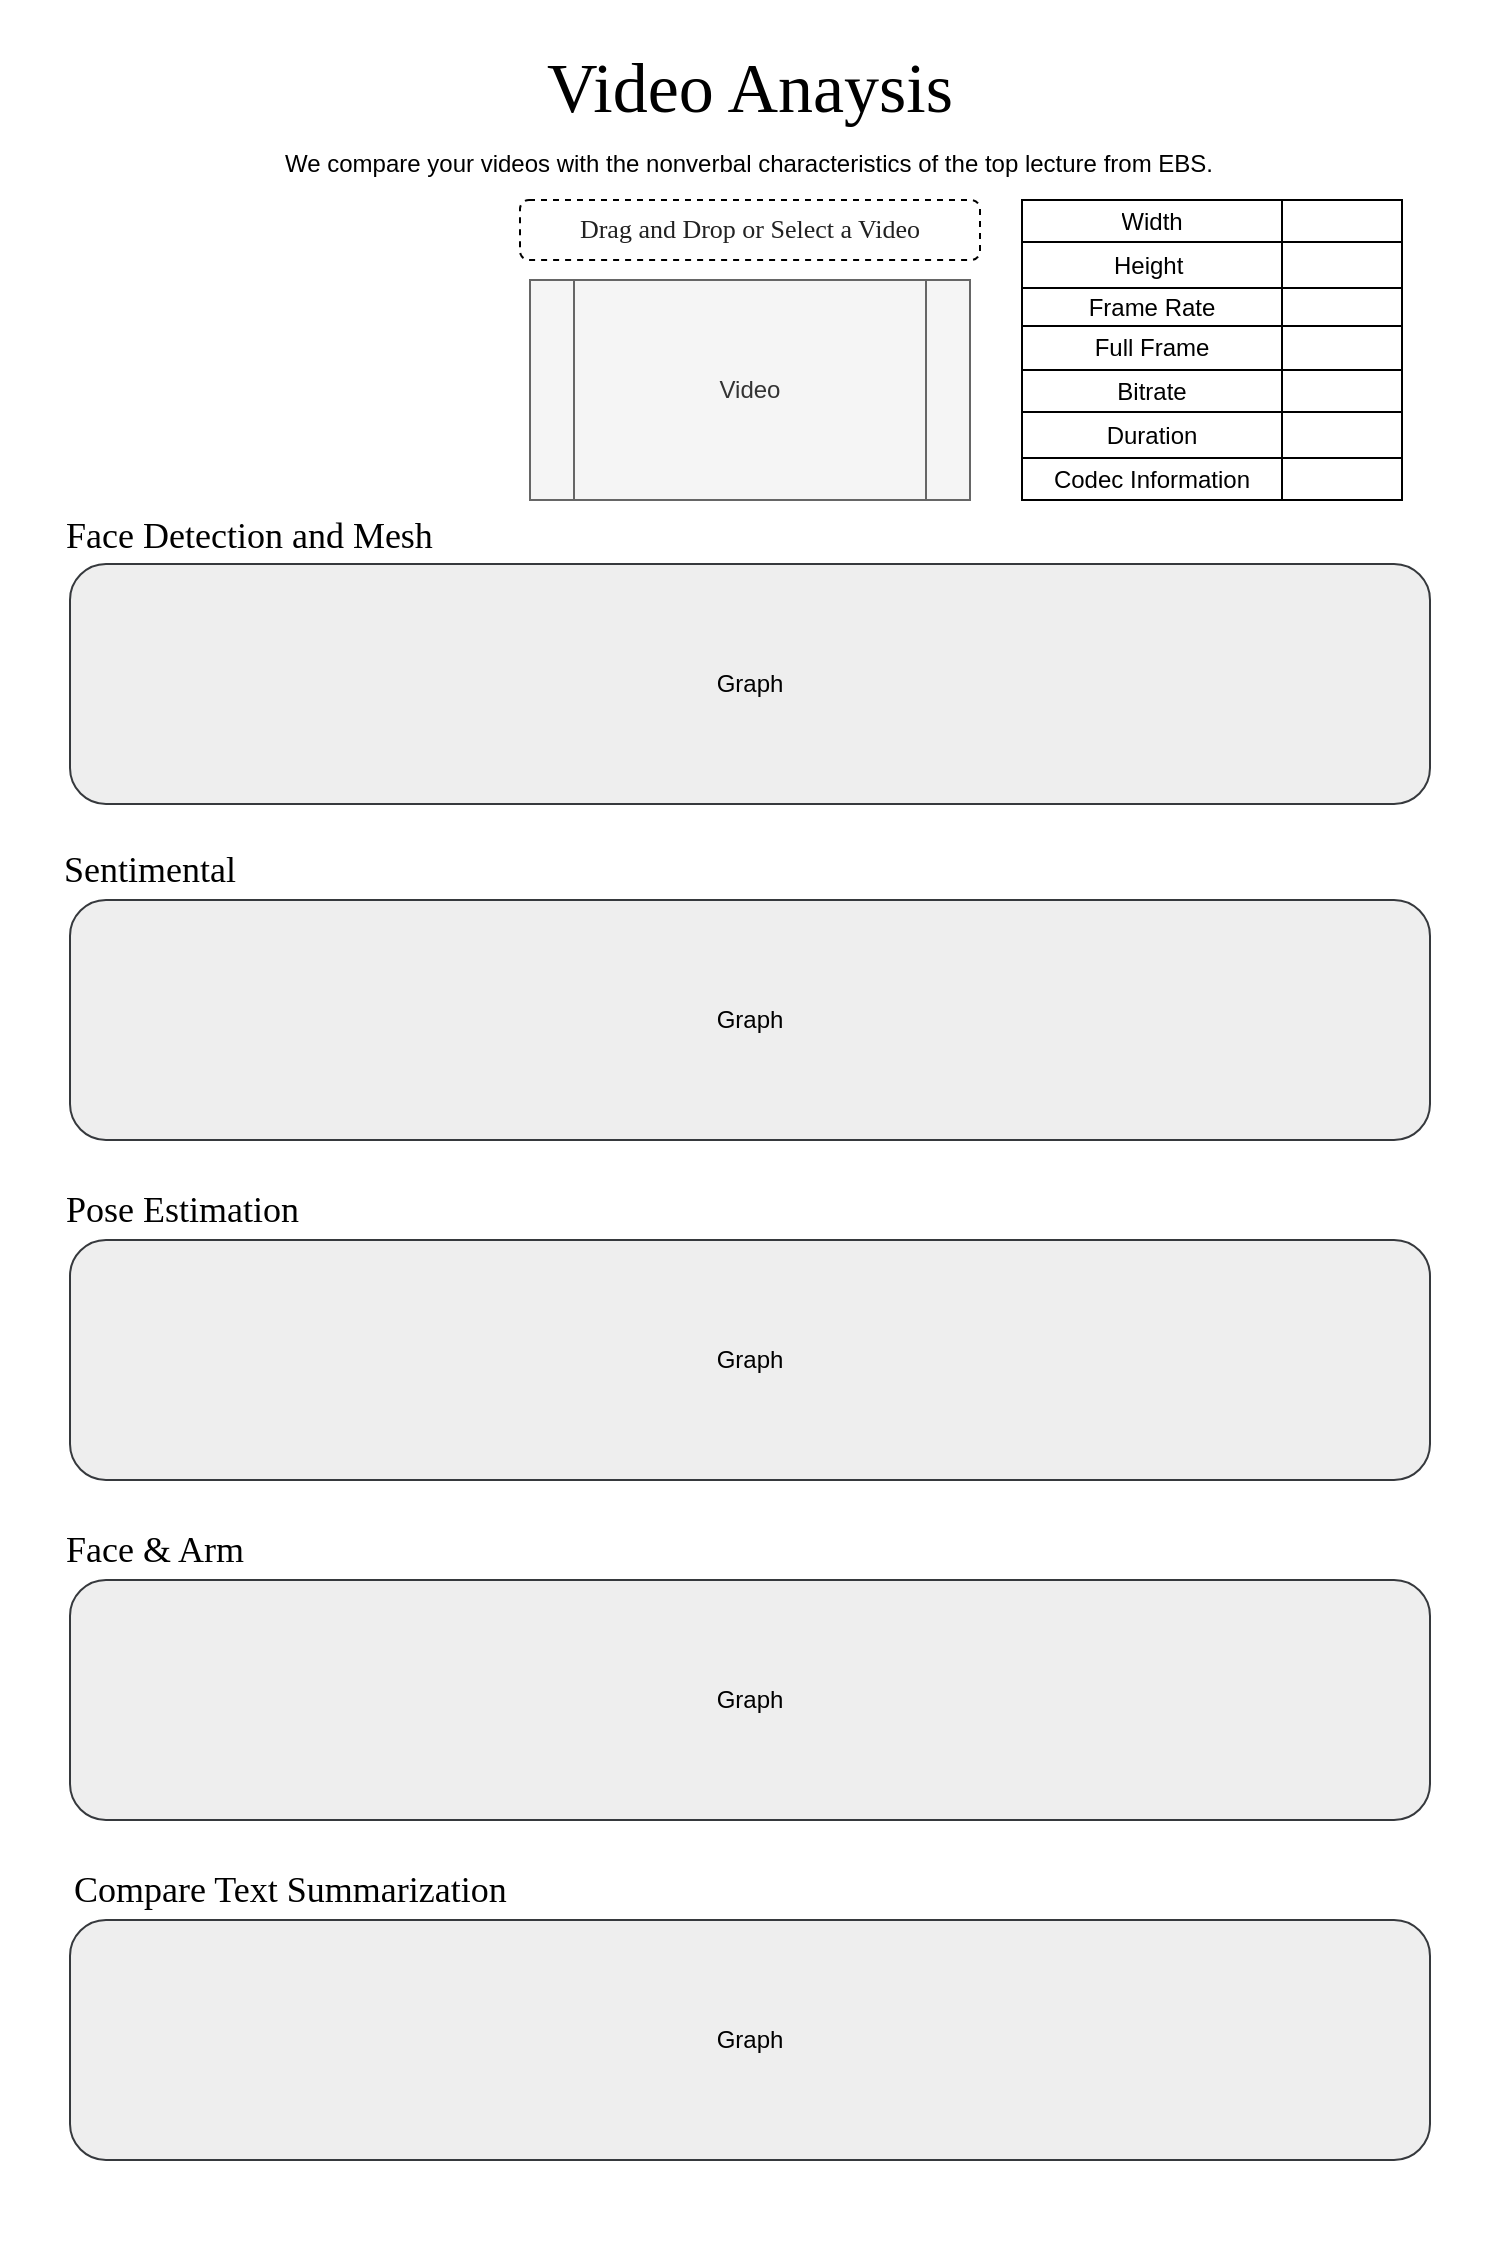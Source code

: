 <mxfile version="22.1.19" type="google">
  <diagram name="페이지-1" id="W81MjS3JdOIW0sK6KqG9">
    <mxGraphModel grid="1" page="1" gridSize="10" guides="1" tooltips="1" connect="1" arrows="1" fold="1" pageScale="1" pageWidth="827" pageHeight="1169" math="0" shadow="0">
      <root>
        <mxCell id="0" />
        <mxCell id="1" parent="0" />
        <mxCell id="hTMQAZU4Wzq6zMqW2UKY-2" value="" style="rounded=0;whiteSpace=wrap;html=1;strokeColor=none;" vertex="1" parent="1">
          <mxGeometry x="39" y="30" width="750" height="1120" as="geometry" />
        </mxCell>
        <mxCell id="hTMQAZU4Wzq6zMqW2UKY-9" value="&lt;font face=&quot;Verdana&quot; style=&quot;font-size: 35px;&quot;&gt;Video Anaysis&lt;/font&gt;" style="text;html=1;strokeColor=none;fillColor=none;align=center;verticalAlign=middle;whiteSpace=wrap;rounded=0;" vertex="1" parent="1">
          <mxGeometry x="231" y="59" width="366" height="30" as="geometry" />
        </mxCell>
        <mxCell id="hTMQAZU4Wzq6zMqW2UKY-11" value="&lt;pre style=&quot;box-sizing: unset; line-height: 16.25px; padding: 0 var(--jp-code-padding); color: rgb(33, 33, 33); font-size: 13px; text-align: start;&quot;&gt;&lt;font face=&quot;Verdana&quot;&gt;Drag and Drop or Select a Video&lt;/font&gt;&lt;/pre&gt;" style="rounded=1;whiteSpace=wrap;html=1;dashed=1;" vertex="1" parent="1">
          <mxGeometry x="299" y="130" width="230" height="30" as="geometry" />
        </mxCell>
        <mxCell id="hTMQAZU4Wzq6zMqW2UKY-22" value="Video" style="shape=process;whiteSpace=wrap;html=1;backgroundOutline=1;fillColor=#f5f5f5;strokeColor=#666666;fontColor=#333333;" vertex="1" parent="1">
          <mxGeometry x="304" y="170" width="220" height="110" as="geometry" />
        </mxCell>
        <mxCell id="hTMQAZU4Wzq6zMqW2UKY-23" value="&lt;font face=&quot;Verdana&quot; style=&quot;font-size: 18px;&quot;&gt;Face Detection and Mesh&lt;/font&gt;" style="text;html=1;strokeColor=none;fillColor=none;align=left;verticalAlign=middle;whiteSpace=wrap;rounded=0;" vertex="1" parent="1">
          <mxGeometry x="70" y="283" width="366" height="30" as="geometry" />
        </mxCell>
        <mxCell id="hTMQAZU4Wzq6zMqW2UKY-24" value="&lt;font face=&quot;Verdana&quot; style=&quot;font-size: 18px;&quot;&gt;Sentimental&lt;/font&gt;" style="text;html=1;strokeColor=none;fillColor=none;align=left;verticalAlign=middle;whiteSpace=wrap;rounded=0;" vertex="1" parent="1">
          <mxGeometry x="69" y="450" width="366" height="30" as="geometry" />
        </mxCell>
        <mxCell id="hTMQAZU4Wzq6zMqW2UKY-25" value="&lt;font face=&quot;Verdana&quot;&gt;&lt;span style=&quot;font-size: 18px;&quot;&gt;Pose Estimation&lt;/span&gt;&lt;/font&gt;" style="text;html=1;strokeColor=none;fillColor=none;align=left;verticalAlign=middle;whiteSpace=wrap;rounded=0;" vertex="1" parent="1">
          <mxGeometry x="70" y="620" width="366" height="30" as="geometry" />
        </mxCell>
        <mxCell id="hTMQAZU4Wzq6zMqW2UKY-26" value="&lt;font face=&quot;Verdana&quot; style=&quot;font-size: 18px;&quot;&gt;Face &amp;amp; Arm&lt;/font&gt;" style="text;html=1;strokeColor=none;fillColor=none;align=left;verticalAlign=middle;whiteSpace=wrap;rounded=0;" vertex="1" parent="1">
          <mxGeometry x="70" y="790" width="366" height="30" as="geometry" />
        </mxCell>
        <mxCell id="hTMQAZU4Wzq6zMqW2UKY-27" value="Graph" style="rounded=1;whiteSpace=wrap;html=1;fillColor=#eeeeee;strokeColor=#36393d;" vertex="1" parent="1">
          <mxGeometry x="74" y="312" width="680" height="120" as="geometry" />
        </mxCell>
        <mxCell id="hTMQAZU4Wzq6zMqW2UKY-28" value="Graph" style="rounded=1;whiteSpace=wrap;html=1;fillColor=#eeeeee;strokeColor=#36393d;" vertex="1" parent="1">
          <mxGeometry x="74" y="480" width="680" height="120" as="geometry" />
        </mxCell>
        <mxCell id="hTMQAZU4Wzq6zMqW2UKY-29" value="Graph" style="rounded=1;whiteSpace=wrap;html=1;fillColor=#eeeeee;strokeColor=#36393d;" vertex="1" parent="1">
          <mxGeometry x="74" y="650" width="680" height="120" as="geometry" />
        </mxCell>
        <mxCell id="hTMQAZU4Wzq6zMqW2UKY-30" value="Graph" style="rounded=1;whiteSpace=wrap;html=1;fillColor=#eeeeee;strokeColor=#36393d;" vertex="1" parent="1">
          <mxGeometry x="74.0" y="820" width="680" height="120" as="geometry" />
        </mxCell>
        <mxCell id="hTMQAZU4Wzq6zMqW2UKY-41" value="We compare your videos with the nonverbal characteristics of the top lecture from EBS." style="text;html=1;strokeColor=none;fillColor=none;align=center;verticalAlign=middle;whiteSpace=wrap;rounded=0;" vertex="1" parent="1">
          <mxGeometry x="136" y="97" width="555" height="30" as="geometry" />
        </mxCell>
        <mxCell id="QDtZ6Q7ibib3V8YT7qeu-17" value="" style="shape=table;startSize=0;container=1;collapsible=0;childLayout=tableLayout;" vertex="1" parent="1">
          <mxGeometry x="550" y="130" width="190" height="150" as="geometry" />
        </mxCell>
        <mxCell id="QDtZ6Q7ibib3V8YT7qeu-18" value="" style="shape=tableRow;horizontal=0;startSize=0;swimlaneHead=0;swimlaneBody=0;strokeColor=inherit;top=0;left=0;bottom=0;right=0;collapsible=0;dropTarget=0;fillColor=none;points=[[0,0.5],[1,0.5]];portConstraint=eastwest;" vertex="1" parent="QDtZ6Q7ibib3V8YT7qeu-17">
          <mxGeometry width="190" height="21" as="geometry" />
        </mxCell>
        <mxCell id="QDtZ6Q7ibib3V8YT7qeu-19" value="Width" style="shape=partialRectangle;html=1;whiteSpace=wrap;connectable=0;strokeColor=inherit;overflow=hidden;fillColor=none;top=0;left=0;bottom=0;right=0;pointerEvents=1;" vertex="1" parent="QDtZ6Q7ibib3V8YT7qeu-18">
          <mxGeometry width="130" height="21" as="geometry">
            <mxRectangle width="130" height="21" as="alternateBounds" />
          </mxGeometry>
        </mxCell>
        <mxCell id="QDtZ6Q7ibib3V8YT7qeu-20" value="" style="shape=partialRectangle;html=1;whiteSpace=wrap;connectable=0;strokeColor=inherit;overflow=hidden;fillColor=none;top=0;left=0;bottom=0;right=0;pointerEvents=1;" vertex="1" parent="QDtZ6Q7ibib3V8YT7qeu-18">
          <mxGeometry x="130" width="60" height="21" as="geometry">
            <mxRectangle width="60" height="21" as="alternateBounds" />
          </mxGeometry>
        </mxCell>
        <mxCell id="QDtZ6Q7ibib3V8YT7qeu-21" value="" style="shape=tableRow;horizontal=0;startSize=0;swimlaneHead=0;swimlaneBody=0;strokeColor=inherit;top=0;left=0;bottom=0;right=0;collapsible=0;dropTarget=0;fillColor=none;points=[[0,0.5],[1,0.5]];portConstraint=eastwest;" vertex="1" parent="QDtZ6Q7ibib3V8YT7qeu-17">
          <mxGeometry y="21" width="190" height="23" as="geometry" />
        </mxCell>
        <mxCell id="QDtZ6Q7ibib3V8YT7qeu-22" value="Height&amp;nbsp;" style="shape=partialRectangle;html=1;whiteSpace=wrap;connectable=0;strokeColor=inherit;overflow=hidden;fillColor=none;top=0;left=0;bottom=0;right=0;pointerEvents=1;" vertex="1" parent="QDtZ6Q7ibib3V8YT7qeu-21">
          <mxGeometry width="130" height="23" as="geometry">
            <mxRectangle width="130" height="23" as="alternateBounds" />
          </mxGeometry>
        </mxCell>
        <mxCell id="QDtZ6Q7ibib3V8YT7qeu-23" value="" style="shape=partialRectangle;html=1;whiteSpace=wrap;connectable=0;strokeColor=inherit;overflow=hidden;fillColor=none;top=0;left=0;bottom=0;right=0;pointerEvents=1;" vertex="1" parent="QDtZ6Q7ibib3V8YT7qeu-21">
          <mxGeometry x="130" width="60" height="23" as="geometry">
            <mxRectangle width="60" height="23" as="alternateBounds" />
          </mxGeometry>
        </mxCell>
        <mxCell id="QDtZ6Q7ibib3V8YT7qeu-24" value="" style="shape=tableRow;horizontal=0;startSize=0;swimlaneHead=0;swimlaneBody=0;strokeColor=inherit;top=0;left=0;bottom=0;right=0;collapsible=0;dropTarget=0;fillColor=none;points=[[0,0.5],[1,0.5]];portConstraint=eastwest;" vertex="1" parent="QDtZ6Q7ibib3V8YT7qeu-17">
          <mxGeometry y="44" width="190" height="19" as="geometry" />
        </mxCell>
        <mxCell id="QDtZ6Q7ibib3V8YT7qeu-25" value="Frame Rate" style="shape=partialRectangle;html=1;whiteSpace=wrap;connectable=0;strokeColor=inherit;overflow=hidden;fillColor=none;top=0;left=0;bottom=0;right=0;pointerEvents=1;" vertex="1" parent="QDtZ6Q7ibib3V8YT7qeu-24">
          <mxGeometry width="130" height="19" as="geometry">
            <mxRectangle width="130" height="19" as="alternateBounds" />
          </mxGeometry>
        </mxCell>
        <mxCell id="QDtZ6Q7ibib3V8YT7qeu-26" value="" style="shape=partialRectangle;html=1;whiteSpace=wrap;connectable=0;strokeColor=inherit;overflow=hidden;fillColor=none;top=0;left=0;bottom=0;right=0;pointerEvents=1;" vertex="1" parent="QDtZ6Q7ibib3V8YT7qeu-24">
          <mxGeometry x="130" width="60" height="19" as="geometry">
            <mxRectangle width="60" height="19" as="alternateBounds" />
          </mxGeometry>
        </mxCell>
        <mxCell id="QDtZ6Q7ibib3V8YT7qeu-27" value="" style="shape=tableRow;horizontal=0;startSize=0;swimlaneHead=0;swimlaneBody=0;strokeColor=inherit;top=0;left=0;bottom=0;right=0;collapsible=0;dropTarget=0;fillColor=none;points=[[0,0.5],[1,0.5]];portConstraint=eastwest;" vertex="1" parent="QDtZ6Q7ibib3V8YT7qeu-17">
          <mxGeometry y="63" width="190" height="22" as="geometry" />
        </mxCell>
        <mxCell id="QDtZ6Q7ibib3V8YT7qeu-28" value="Full Frame" style="shape=partialRectangle;html=1;whiteSpace=wrap;connectable=0;strokeColor=inherit;overflow=hidden;fillColor=none;top=0;left=0;bottom=0;right=0;pointerEvents=1;" vertex="1" parent="QDtZ6Q7ibib3V8YT7qeu-27">
          <mxGeometry width="130" height="22" as="geometry">
            <mxRectangle width="130" height="22" as="alternateBounds" />
          </mxGeometry>
        </mxCell>
        <mxCell id="QDtZ6Q7ibib3V8YT7qeu-29" value="" style="shape=partialRectangle;html=1;whiteSpace=wrap;connectable=0;strokeColor=inherit;overflow=hidden;fillColor=none;top=0;left=0;bottom=0;right=0;pointerEvents=1;" vertex="1" parent="QDtZ6Q7ibib3V8YT7qeu-27">
          <mxGeometry x="130" width="60" height="22" as="geometry">
            <mxRectangle width="60" height="22" as="alternateBounds" />
          </mxGeometry>
        </mxCell>
        <mxCell id="QDtZ6Q7ibib3V8YT7qeu-30" value="" style="shape=tableRow;horizontal=0;startSize=0;swimlaneHead=0;swimlaneBody=0;strokeColor=inherit;top=0;left=0;bottom=0;right=0;collapsible=0;dropTarget=0;fillColor=none;points=[[0,0.5],[1,0.5]];portConstraint=eastwest;" vertex="1" parent="QDtZ6Q7ibib3V8YT7qeu-17">
          <mxGeometry y="85" width="190" height="21" as="geometry" />
        </mxCell>
        <mxCell id="QDtZ6Q7ibib3V8YT7qeu-31" value="Bitrate" style="shape=partialRectangle;html=1;whiteSpace=wrap;connectable=0;strokeColor=inherit;overflow=hidden;fillColor=none;top=0;left=0;bottom=0;right=0;pointerEvents=1;" vertex="1" parent="QDtZ6Q7ibib3V8YT7qeu-30">
          <mxGeometry width="130" height="21" as="geometry">
            <mxRectangle width="130" height="21" as="alternateBounds" />
          </mxGeometry>
        </mxCell>
        <mxCell id="QDtZ6Q7ibib3V8YT7qeu-32" value="" style="shape=partialRectangle;html=1;whiteSpace=wrap;connectable=0;strokeColor=inherit;overflow=hidden;fillColor=none;top=0;left=0;bottom=0;right=0;pointerEvents=1;" vertex="1" parent="QDtZ6Q7ibib3V8YT7qeu-30">
          <mxGeometry x="130" width="60" height="21" as="geometry">
            <mxRectangle width="60" height="21" as="alternateBounds" />
          </mxGeometry>
        </mxCell>
        <mxCell id="QDtZ6Q7ibib3V8YT7qeu-33" value="" style="shape=tableRow;horizontal=0;startSize=0;swimlaneHead=0;swimlaneBody=0;strokeColor=inherit;top=0;left=0;bottom=0;right=0;collapsible=0;dropTarget=0;fillColor=none;points=[[0,0.5],[1,0.5]];portConstraint=eastwest;" vertex="1" parent="QDtZ6Q7ibib3V8YT7qeu-17">
          <mxGeometry y="106" width="190" height="23" as="geometry" />
        </mxCell>
        <mxCell id="QDtZ6Q7ibib3V8YT7qeu-34" value="Duration" style="shape=partialRectangle;html=1;whiteSpace=wrap;connectable=0;strokeColor=inherit;overflow=hidden;fillColor=none;top=0;left=0;bottom=0;right=0;pointerEvents=1;" vertex="1" parent="QDtZ6Q7ibib3V8YT7qeu-33">
          <mxGeometry width="130" height="23" as="geometry">
            <mxRectangle width="130" height="23" as="alternateBounds" />
          </mxGeometry>
        </mxCell>
        <mxCell id="QDtZ6Q7ibib3V8YT7qeu-35" value="" style="shape=partialRectangle;html=1;whiteSpace=wrap;connectable=0;strokeColor=inherit;overflow=hidden;fillColor=none;top=0;left=0;bottom=0;right=0;pointerEvents=1;" vertex="1" parent="QDtZ6Q7ibib3V8YT7qeu-33">
          <mxGeometry x="130" width="60" height="23" as="geometry">
            <mxRectangle width="60" height="23" as="alternateBounds" />
          </mxGeometry>
        </mxCell>
        <mxCell id="QDtZ6Q7ibib3V8YT7qeu-36" value="" style="shape=tableRow;horizontal=0;startSize=0;swimlaneHead=0;swimlaneBody=0;strokeColor=inherit;top=0;left=0;bottom=0;right=0;collapsible=0;dropTarget=0;fillColor=none;points=[[0,0.5],[1,0.5]];portConstraint=eastwest;" vertex="1" parent="QDtZ6Q7ibib3V8YT7qeu-17">
          <mxGeometry y="129" width="190" height="21" as="geometry" />
        </mxCell>
        <mxCell id="QDtZ6Q7ibib3V8YT7qeu-37" value="Codec Information" style="shape=partialRectangle;html=1;whiteSpace=wrap;connectable=0;strokeColor=inherit;overflow=hidden;fillColor=none;top=0;left=0;bottom=0;right=0;pointerEvents=1;" vertex="1" parent="QDtZ6Q7ibib3V8YT7qeu-36">
          <mxGeometry width="130" height="21" as="geometry">
            <mxRectangle width="130" height="21" as="alternateBounds" />
          </mxGeometry>
        </mxCell>
        <mxCell id="QDtZ6Q7ibib3V8YT7qeu-38" value="" style="shape=partialRectangle;html=1;whiteSpace=wrap;connectable=0;strokeColor=inherit;overflow=hidden;fillColor=none;top=0;left=0;bottom=0;right=0;pointerEvents=1;" vertex="1" parent="QDtZ6Q7ibib3V8YT7qeu-36">
          <mxGeometry x="130" width="60" height="21" as="geometry">
            <mxRectangle width="60" height="21" as="alternateBounds" />
          </mxGeometry>
        </mxCell>
        <mxCell id="TBHrxl--cxwJmDOz6LFg-1" value="&lt;font face=&quot;Verdana&quot; style=&quot;font-size: 18px;&quot;&gt;Compare Text Summarization&lt;/font&gt;" style="text;html=1;strokeColor=none;fillColor=none;align=left;verticalAlign=middle;whiteSpace=wrap;rounded=0;" vertex="1" parent="1">
          <mxGeometry x="74" y="960" width="366" height="30" as="geometry" />
        </mxCell>
        <mxCell id="TBHrxl--cxwJmDOz6LFg-2" value="Graph" style="rounded=1;whiteSpace=wrap;html=1;fillColor=#eeeeee;strokeColor=#36393d;" vertex="1" parent="1">
          <mxGeometry x="74.0" y="990" width="680" height="120" as="geometry" />
        </mxCell>
      </root>
    </mxGraphModel>
  </diagram>
</mxfile>
